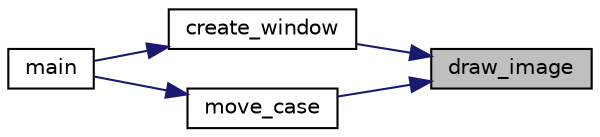 digraph "draw_image"
{
 // LATEX_PDF_SIZE
  edge [fontname="Helvetica",fontsize="10",labelfontname="Helvetica",labelfontsize="10"];
  node [fontname="Helvetica",fontsize="10",shape=record];
  rankdir="RL";
  Node1 [label="draw_image",height=0.2,width=0.4,color="black", fillcolor="grey75", style="filled", fontcolor="black",tooltip="Dessine l'image dans la fenêtre."];
  Node1 -> Node2 [dir="back",color="midnightblue",fontsize="10",style="solid",fontname="Helvetica"];
  Node2 [label="create_window",height=0.2,width=0.4,color="black", fillcolor="white", style="filled",URL="$frame_8h.html#a87931ee18c1edf9c7b0e1176f8c8d2ec",tooltip="Crée la fenêtre et initialise le plateau de jeu."];
  Node2 -> Node3 [dir="back",color="midnightblue",fontsize="10",style="solid",fontname="Helvetica"];
  Node3 [label="main",height=0.2,width=0.4,color="black", fillcolor="white", style="filled",URL="$main_8c.html#abf9e6b7e6f15df4b525a2e7705ba3089",tooltip=" "];
  Node1 -> Node4 [dir="back",color="midnightblue",fontsize="10",style="solid",fontname="Helvetica"];
  Node4 [label="move_case",height=0.2,width=0.4,color="black", fillcolor="white", style="filled",URL="$logic_8c.html#aac70284481908daf7d17c47b48da3313",tooltip="Déplace la case sur laquelle l'utilisateur a cliqué."];
  Node4 -> Node3 [dir="back",color="midnightblue",fontsize="10",style="solid",fontname="Helvetica"];
}
